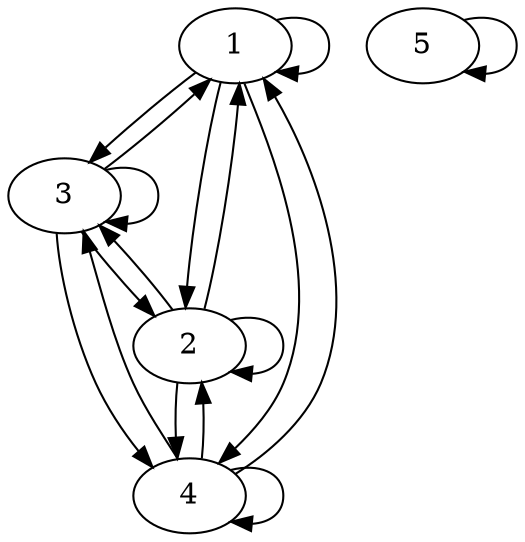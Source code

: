 // 1, 2, 3, 4
digraph testgraph {
1 -> 1;
5 -> 5;
1 -> 3;
3 -> 1;
1 -> 4;
2 -> 2;
1 -> 2;
3 -> 3;
2 -> 3;
2 -> 4;
3 -> 4;
2 -> 1;
4 -> 1;
3 -> 2;
4 -> 2;
4 -> 3;
4 -> 4;
}